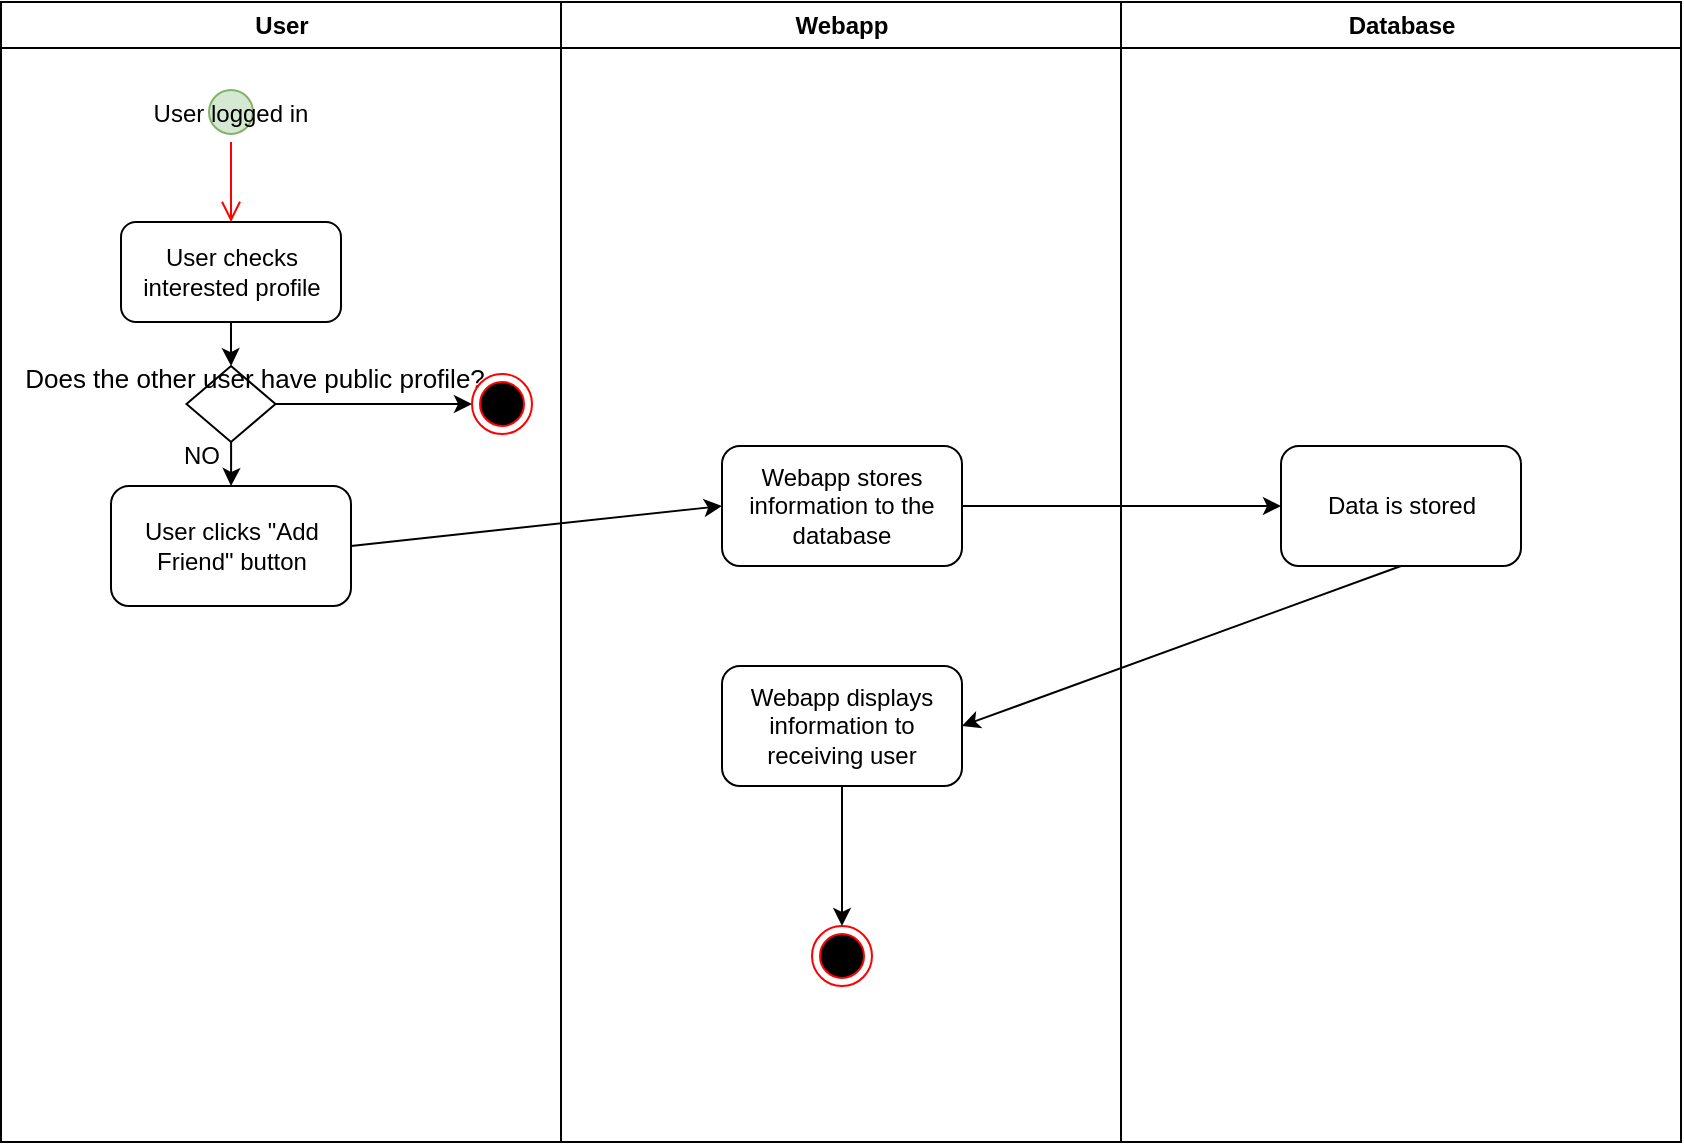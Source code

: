 <mxfile version="24.8.1">
  <diagram name="Page-1" id="e7e014a7-5840-1c2e-5031-d8a46d1fe8dd">
    <mxGraphModel dx="1434" dy="778" grid="1" gridSize="10" guides="1" tooltips="1" connect="1" arrows="1" fold="1" page="1" pageScale="1" pageWidth="1169" pageHeight="826" background="none" math="0" shadow="0">
      <root>
        <mxCell id="0" />
        <mxCell id="1" parent="0" />
        <mxCell id="2" value="User" style="swimlane;whiteSpace=wrap" parent="1" vertex="1">
          <mxGeometry x="164.5" y="128" width="280" height="570" as="geometry" />
        </mxCell>
        <mxCell id="5" value="User logged in" style="ellipse;shape=startState;fillColor=#d5e8d4;strokeColor=#82b366;" parent="2" vertex="1">
          <mxGeometry x="100" y="40" width="30" height="30" as="geometry" />
        </mxCell>
        <mxCell id="6" value="" style="edgeStyle=elbowEdgeStyle;elbow=horizontal;verticalAlign=bottom;endArrow=open;endSize=8;strokeColor=#FF0000;endFill=1;rounded=0" parent="2" source="5" target="7" edge="1">
          <mxGeometry x="100" y="40" as="geometry">
            <mxPoint x="115" y="110" as="targetPoint" />
          </mxGeometry>
        </mxCell>
        <mxCell id="RT94g-_-oweFpu_uJFlS-10" value="" style="edgeStyle=orthogonalEdgeStyle;rounded=0;orthogonalLoop=1;jettySize=auto;html=1;" edge="1" parent="2" source="7" target="RT94g-_-oweFpu_uJFlS-9">
          <mxGeometry relative="1" as="geometry" />
        </mxCell>
        <mxCell id="7" value="User checks interested profile" style="whiteSpace=wrap;rounded=1;" parent="2" vertex="1">
          <mxGeometry x="60" y="110" width="110" height="50" as="geometry" />
        </mxCell>
        <mxCell id="apRJwEjl137yek2u8yZG-43" value="User clicks &quot;Add Friend&quot; button" style="whiteSpace=wrap;html=1;rounded=1;" parent="2" vertex="1">
          <mxGeometry x="55" y="242" width="120" height="60" as="geometry" />
        </mxCell>
        <mxCell id="RT94g-_-oweFpu_uJFlS-11" value="" style="edgeStyle=orthogonalEdgeStyle;rounded=0;orthogonalLoop=1;jettySize=auto;html=1;" edge="1" parent="2" source="RT94g-_-oweFpu_uJFlS-9" target="apRJwEjl137yek2u8yZG-43">
          <mxGeometry relative="1" as="geometry" />
        </mxCell>
        <mxCell id="RT94g-_-oweFpu_uJFlS-13" value="" style="edgeStyle=orthogonalEdgeStyle;rounded=0;orthogonalLoop=1;jettySize=auto;html=1;" edge="1" parent="2" source="RT94g-_-oweFpu_uJFlS-9" target="RT94g-_-oweFpu_uJFlS-12">
          <mxGeometry relative="1" as="geometry" />
        </mxCell>
        <mxCell id="RT94g-_-oweFpu_uJFlS-9" value="&lt;font style=&quot;font-size: 13px;&quot;&gt;Does the other user have public profile?&lt;/font&gt;" style="rhombus;html=1;align=center;horizontal=1;verticalAlign=middle;labelPosition=center;verticalLabelPosition=middle;spacingLeft=23;spacingBottom=11;spacingTop=-16;" vertex="1" parent="2">
          <mxGeometry x="92.75" y="182" width="44.5" height="38" as="geometry" />
        </mxCell>
        <mxCell id="RT94g-_-oweFpu_uJFlS-12" value="" style="ellipse;html=1;shape=endState;fillColor=#000000;strokeColor=#ff0000;" vertex="1" parent="2">
          <mxGeometry x="235.5" y="186" width="30" height="30" as="geometry" />
        </mxCell>
        <mxCell id="RT94g-_-oweFpu_uJFlS-14" value="NO" style="text;html=1;align=center;verticalAlign=middle;whiteSpace=wrap;rounded=0;" vertex="1" parent="2">
          <mxGeometry x="70" y="212" width="60" height="30" as="geometry" />
        </mxCell>
        <mxCell id="3" value="Webapp" style="swimlane;whiteSpace=wrap" parent="1" vertex="1">
          <mxGeometry x="444.5" y="128" width="280" height="570" as="geometry" />
        </mxCell>
        <mxCell id="apRJwEjl137yek2u8yZG-47" value="Webapp stores information to the database" style="rounded=1;whiteSpace=wrap;html=1;" parent="3" vertex="1">
          <mxGeometry x="80.5" y="222" width="120" height="60" as="geometry" />
        </mxCell>
        <mxCell id="apRJwEjl137yek2u8yZG-51" value="Webapp displays information to receiving user" style="rounded=1;whiteSpace=wrap;html=1;" parent="3" vertex="1">
          <mxGeometry x="80.5" y="332" width="120" height="60" as="geometry" />
        </mxCell>
        <mxCell id="apRJwEjl137yek2u8yZG-53" value="" style="ellipse;html=1;shape=endState;fillColor=#000000;strokeColor=#ff0000;" parent="3" vertex="1">
          <mxGeometry x="125.5" y="462" width="30" height="30" as="geometry" />
        </mxCell>
        <mxCell id="apRJwEjl137yek2u8yZG-54" value="" style="endArrow=classic;html=1;rounded=0;exitX=0.5;exitY=1;exitDx=0;exitDy=0;entryX=0.5;entryY=0;entryDx=0;entryDy=0;" parent="3" source="apRJwEjl137yek2u8yZG-51" target="apRJwEjl137yek2u8yZG-53" edge="1">
          <mxGeometry width="50" height="50" relative="1" as="geometry">
            <mxPoint x="125.5" y="432" as="sourcePoint" />
            <mxPoint x="175.5" y="382" as="targetPoint" />
          </mxGeometry>
        </mxCell>
        <mxCell id="4" value="Database" style="swimlane;whiteSpace=wrap" parent="1" vertex="1">
          <mxGeometry x="724.5" y="128" width="280" height="570" as="geometry" />
        </mxCell>
        <mxCell id="apRJwEjl137yek2u8yZG-49" value="Data is stored" style="rounded=1;whiteSpace=wrap;html=1;" parent="4" vertex="1">
          <mxGeometry x="80" y="222" width="120" height="60" as="geometry" />
        </mxCell>
        <mxCell id="apRJwEjl137yek2u8yZG-48" value="" style="endArrow=classic;html=1;rounded=0;exitX=1;exitY=0.5;exitDx=0;exitDy=0;entryX=0;entryY=0.5;entryDx=0;entryDy=0;" parent="1" source="apRJwEjl137yek2u8yZG-43" target="apRJwEjl137yek2u8yZG-47" edge="1">
          <mxGeometry width="50" height="50" relative="1" as="geometry">
            <mxPoint x="390" y="380" as="sourcePoint" />
            <mxPoint x="440" y="330" as="targetPoint" />
          </mxGeometry>
        </mxCell>
        <mxCell id="apRJwEjl137yek2u8yZG-50" value="" style="endArrow=classic;html=1;rounded=0;exitX=1;exitY=0.5;exitDx=0;exitDy=0;entryX=0;entryY=0.5;entryDx=0;entryDy=0;" parent="1" source="apRJwEjl137yek2u8yZG-47" target="apRJwEjl137yek2u8yZG-49" edge="1">
          <mxGeometry width="50" height="50" relative="1" as="geometry">
            <mxPoint x="720" y="370" as="sourcePoint" />
            <mxPoint x="770" y="320" as="targetPoint" />
          </mxGeometry>
        </mxCell>
        <mxCell id="apRJwEjl137yek2u8yZG-52" value="" style="endArrow=classic;html=1;rounded=0;exitX=0.5;exitY=1;exitDx=0;exitDy=0;entryX=1;entryY=0.5;entryDx=0;entryDy=0;" parent="1" source="apRJwEjl137yek2u8yZG-49" target="apRJwEjl137yek2u8yZG-51" edge="1">
          <mxGeometry width="50" height="50" relative="1" as="geometry">
            <mxPoint x="750" y="490" as="sourcePoint" />
            <mxPoint x="800" y="440" as="targetPoint" />
          </mxGeometry>
        </mxCell>
      </root>
    </mxGraphModel>
  </diagram>
</mxfile>
